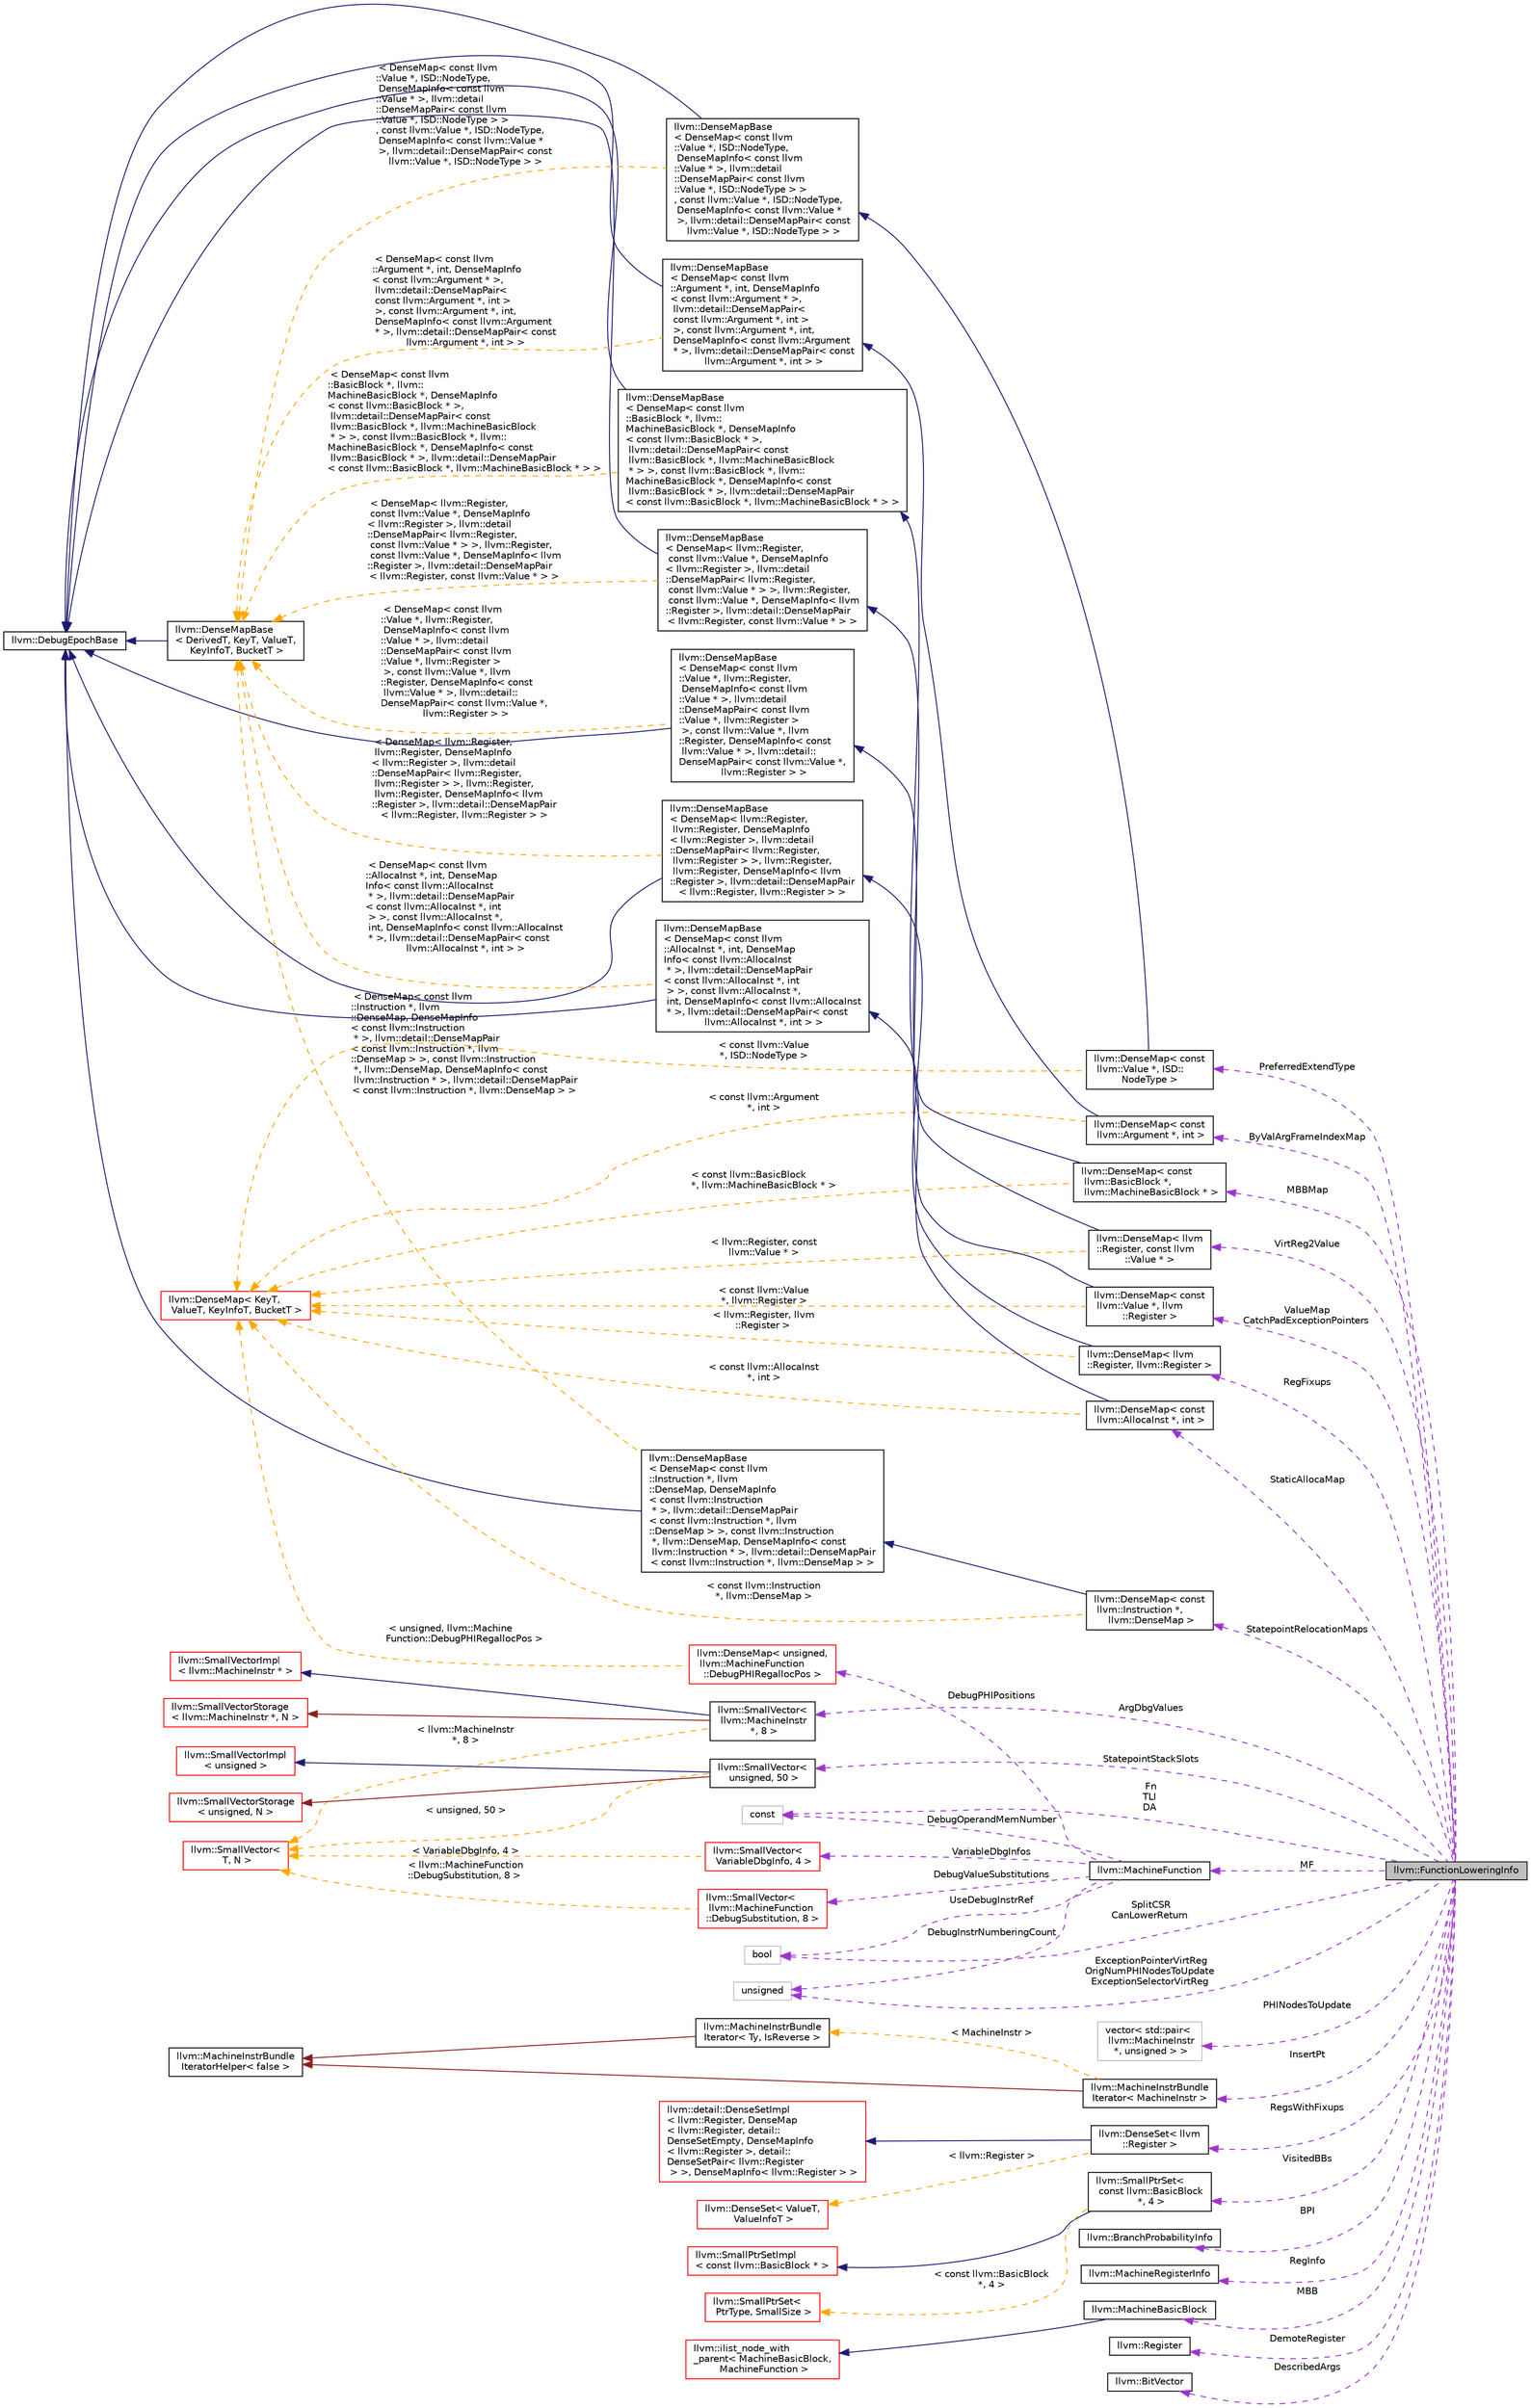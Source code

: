 digraph "llvm::FunctionLoweringInfo"
{
 // LATEX_PDF_SIZE
  bgcolor="transparent";
  edge [fontname="Helvetica",fontsize="10",labelfontname="Helvetica",labelfontsize="10"];
  node [fontname="Helvetica",fontsize="10",shape=record];
  rankdir="LR";
  Node1 [label="llvm::FunctionLoweringInfo",height=0.2,width=0.4,color="black", fillcolor="grey75", style="filled", fontcolor="black",tooltip="FunctionLoweringInfo - This contains information that is global to a function that is used when lower..."];
  Node2 -> Node1 [dir="back",color="darkorchid3",fontsize="10",style="dashed",label=" VirtReg2Value" ,fontname="Helvetica"];
  Node2 [label="llvm::DenseMap\< llvm\l::Register, const llvm\l::Value * \>",height=0.2,width=0.4,color="black",URL="$classllvm_1_1DenseMap.html",tooltip=" "];
  Node3 -> Node2 [dir="back",color="midnightblue",fontsize="10",style="solid",fontname="Helvetica"];
  Node3 [label="llvm::DenseMapBase\l\< DenseMap\< llvm::Register,\l const llvm::Value *, DenseMapInfo\l\< llvm::Register \>, llvm::detail\l::DenseMapPair\< llvm::Register,\l const llvm::Value * \> \>, llvm::Register,\l const llvm::Value *, DenseMapInfo\< llvm\l::Register \>, llvm::detail::DenseMapPair\l\< llvm::Register, const llvm::Value * \> \>",height=0.2,width=0.4,color="black",URL="$classllvm_1_1DenseMapBase.html",tooltip=" "];
  Node4 -> Node3 [dir="back",color="midnightblue",fontsize="10",style="solid",fontname="Helvetica"];
  Node4 [label="llvm::DebugEpochBase",height=0.2,width=0.4,color="black",URL="$classllvm_1_1DebugEpochBase.html",tooltip="A base class for data structure classes wishing to make iterators (\"handles\") pointing into themselve..."];
  Node5 -> Node3 [dir="back",color="orange",fontsize="10",style="dashed",label=" \< DenseMap\< llvm::Register,\l const llvm::Value *, DenseMapInfo\l\< llvm::Register \>, llvm::detail\l::DenseMapPair\< llvm::Register,\l const llvm::Value * \> \>, llvm::Register,\l const llvm::Value *, DenseMapInfo\< llvm\l::Register \>, llvm::detail::DenseMapPair\l\< llvm::Register, const llvm::Value * \> \>" ,fontname="Helvetica"];
  Node5 [label="llvm::DenseMapBase\l\< DerivedT, KeyT, ValueT,\l KeyInfoT, BucketT \>",height=0.2,width=0.4,color="black",URL="$classllvm_1_1DenseMapBase.html",tooltip=" "];
  Node4 -> Node5 [dir="back",color="midnightblue",fontsize="10",style="solid",fontname="Helvetica"];
  Node6 -> Node2 [dir="back",color="orange",fontsize="10",style="dashed",label=" \< llvm::Register, const\l llvm::Value * \>" ,fontname="Helvetica"];
  Node6 [label="llvm::DenseMap\< KeyT,\l ValueT, KeyInfoT, BucketT \>",height=0.2,width=0.4,color="red",URL="$classllvm_1_1DenseMap.html",tooltip=" "];
  Node8 -> Node1 [dir="back",color="darkorchid3",fontsize="10",style="dashed",label=" MF" ,fontname="Helvetica"];
  Node8 [label="llvm::MachineFunction",height=0.2,width=0.4,color="black",URL="$classllvm_1_1MachineFunction.html",tooltip=" "];
  Node9 -> Node8 [dir="back",color="darkorchid3",fontsize="10",style="dashed",label=" DebugValueSubstitutions" ,fontname="Helvetica"];
  Node9 [label="llvm::SmallVector\<\l llvm::MachineFunction\l::DebugSubstitution, 8 \>",height=0.2,width=0.4,color="red",URL="$classllvm_1_1SmallVector.html",tooltip=" "];
  Node15 -> Node9 [dir="back",color="orange",fontsize="10",style="dashed",label=" \< llvm::MachineFunction\l::DebugSubstitution, 8 \>" ,fontname="Helvetica"];
  Node15 [label="llvm::SmallVector\<\l T, N \>",height=0.2,width=0.4,color="red",URL="$classllvm_1_1SmallVector.html",tooltip="This is a 'vector' (really, a variable-sized array), optimized for the case when the array is small."];
  Node17 -> Node8 [dir="back",color="darkorchid3",fontsize="10",style="dashed",label=" DebugPHIPositions" ,fontname="Helvetica"];
  Node17 [label="llvm::DenseMap\< unsigned,\l llvm::MachineFunction\l::DebugPHIRegallocPos \>",height=0.2,width=0.4,color="red",URL="$classllvm_1_1DenseMap.html",tooltip=" "];
  Node6 -> Node17 [dir="back",color="orange",fontsize="10",style="dashed",label=" \< unsigned, llvm::Machine\lFunction::DebugPHIRegallocPos \>" ,fontname="Helvetica"];
  Node19 -> Node8 [dir="back",color="darkorchid3",fontsize="10",style="dashed",label=" UseDebugInstrRef" ,fontname="Helvetica"];
  Node19 [label="bool",height=0.2,width=0.4,color="grey75",tooltip=" "];
  Node20 -> Node8 [dir="back",color="darkorchid3",fontsize="10",style="dashed",label=" DebugOperandMemNumber" ,fontname="Helvetica"];
  Node20 [label="const",height=0.2,width=0.4,color="grey75",tooltip=" "];
  Node21 -> Node8 [dir="back",color="darkorchid3",fontsize="10",style="dashed",label=" DebugInstrNumberingCount" ,fontname="Helvetica"];
  Node21 [label="unsigned",height=0.2,width=0.4,color="grey75",tooltip=" "];
  Node22 -> Node8 [dir="back",color="darkorchid3",fontsize="10",style="dashed",label=" VariableDbgInfos" ,fontname="Helvetica"];
  Node22 [label="llvm::SmallVector\<\l VariableDbgInfo, 4 \>",height=0.2,width=0.4,color="red",URL="$classllvm_1_1SmallVector.html",tooltip=" "];
  Node15 -> Node22 [dir="back",color="orange",fontsize="10",style="dashed",label=" \< VariableDbgInfo, 4 \>" ,fontname="Helvetica"];
  Node25 -> Node1 [dir="back",color="darkorchid3",fontsize="10",style="dashed",label=" PHINodesToUpdate" ,fontname="Helvetica"];
  Node25 [label="vector\< std::pair\<\l llvm::MachineInstr\l *, unsigned \> \>",height=0.2,width=0.4,color="grey75",tooltip=" "];
  Node26 -> Node1 [dir="back",color="darkorchid3",fontsize="10",style="dashed",label=" PreferredExtendType" ,fontname="Helvetica"];
  Node26 [label="llvm::DenseMap\< const\l llvm::Value *, ISD::\lNodeType \>",height=0.2,width=0.4,color="black",URL="$classllvm_1_1DenseMap.html",tooltip=" "];
  Node27 -> Node26 [dir="back",color="midnightblue",fontsize="10",style="solid",fontname="Helvetica"];
  Node27 [label="llvm::DenseMapBase\l\< DenseMap\< const llvm\l::Value *, ISD::NodeType,\l DenseMapInfo\< const llvm\l::Value * \>, llvm::detail\l::DenseMapPair\< const llvm\l::Value *, ISD::NodeType \> \>\l, const llvm::Value *, ISD::NodeType,\l DenseMapInfo\< const llvm::Value *\l \>, llvm::detail::DenseMapPair\< const\l llvm::Value *, ISD::NodeType \> \>",height=0.2,width=0.4,color="black",URL="$classllvm_1_1DenseMapBase.html",tooltip=" "];
  Node4 -> Node27 [dir="back",color="midnightblue",fontsize="10",style="solid",fontname="Helvetica"];
  Node5 -> Node27 [dir="back",color="orange",fontsize="10",style="dashed",label=" \< DenseMap\< const llvm\l::Value *, ISD::NodeType,\l DenseMapInfo\< const llvm\l::Value * \>, llvm::detail\l::DenseMapPair\< const llvm\l::Value *, ISD::NodeType \> \>\l, const llvm::Value *, ISD::NodeType,\l DenseMapInfo\< const llvm::Value *\l \>, llvm::detail::DenseMapPair\< const\l llvm::Value *, ISD::NodeType \> \>" ,fontname="Helvetica"];
  Node6 -> Node26 [dir="back",color="orange",fontsize="10",style="dashed",label=" \< const llvm::Value\l *, ISD::NodeType \>" ,fontname="Helvetica"];
  Node28 -> Node1 [dir="back",color="darkorchid3",fontsize="10",style="dashed",label=" InsertPt" ,fontname="Helvetica"];
  Node28 [label="llvm::MachineInstrBundle\lIterator\< MachineInstr \>",height=0.2,width=0.4,color="black",URL="$classllvm_1_1MachineInstrBundleIterator.html",tooltip=" "];
  Node29 -> Node28 [dir="back",color="firebrick4",fontsize="10",style="solid",fontname="Helvetica"];
  Node29 [label="llvm::MachineInstrBundle\lIteratorHelper\< false \>",height=0.2,width=0.4,color="black",URL="$structllvm_1_1MachineInstrBundleIteratorHelper_3_01false_01_4.html",tooltip=" "];
  Node30 -> Node28 [dir="back",color="orange",fontsize="10",style="dashed",label=" \< MachineInstr \>" ,fontname="Helvetica"];
  Node30 [label="llvm::MachineInstrBundle\lIterator\< Ty, IsReverse \>",height=0.2,width=0.4,color="black",URL="$classllvm_1_1MachineInstrBundleIterator.html",tooltip="MachineBasicBlock iterator that automatically skips over MIs that are inside bundles (i...."];
  Node29 -> Node30 [dir="back",color="firebrick4",fontsize="10",style="solid",fontname="Helvetica"];
  Node31 -> Node1 [dir="back",color="darkorchid3",fontsize="10",style="dashed",label=" ByValArgFrameIndexMap" ,fontname="Helvetica"];
  Node31 [label="llvm::DenseMap\< const\l llvm::Argument *, int \>",height=0.2,width=0.4,color="black",URL="$classllvm_1_1DenseMap.html",tooltip=" "];
  Node32 -> Node31 [dir="back",color="midnightblue",fontsize="10",style="solid",fontname="Helvetica"];
  Node32 [label="llvm::DenseMapBase\l\< DenseMap\< const llvm\l::Argument *, int, DenseMapInfo\l\< const llvm::Argument * \>,\l llvm::detail::DenseMapPair\<\l const llvm::Argument *, int \>\l \>, const llvm::Argument *, int,\l DenseMapInfo\< const llvm::Argument\l * \>, llvm::detail::DenseMapPair\< const\l llvm::Argument *, int \> \>",height=0.2,width=0.4,color="black",URL="$classllvm_1_1DenseMapBase.html",tooltip=" "];
  Node4 -> Node32 [dir="back",color="midnightblue",fontsize="10",style="solid",fontname="Helvetica"];
  Node5 -> Node32 [dir="back",color="orange",fontsize="10",style="dashed",label=" \< DenseMap\< const llvm\l::Argument *, int, DenseMapInfo\l\< const llvm::Argument * \>,\l llvm::detail::DenseMapPair\<\l const llvm::Argument *, int \>\l \>, const llvm::Argument *, int,\l DenseMapInfo\< const llvm::Argument\l * \>, llvm::detail::DenseMapPair\< const\l llvm::Argument *, int \> \>" ,fontname="Helvetica"];
  Node6 -> Node31 [dir="back",color="orange",fontsize="10",style="dashed",label=" \< const llvm::Argument\l *, int \>" ,fontname="Helvetica"];
  Node33 -> Node1 [dir="back",color="darkorchid3",fontsize="10",style="dashed",label=" ValueMap\nCatchPadExceptionPointers" ,fontname="Helvetica"];
  Node33 [label="llvm::DenseMap\< const\l llvm::Value *, llvm\l::Register \>",height=0.2,width=0.4,color="black",URL="$classllvm_1_1DenseMap.html",tooltip=" "];
  Node34 -> Node33 [dir="back",color="midnightblue",fontsize="10",style="solid",fontname="Helvetica"];
  Node34 [label="llvm::DenseMapBase\l\< DenseMap\< const llvm\l::Value *, llvm::Register,\l DenseMapInfo\< const llvm\l::Value * \>, llvm::detail\l::DenseMapPair\< const llvm\l::Value *, llvm::Register \>\l \>, const llvm::Value *, llvm\l::Register, DenseMapInfo\< const\l llvm::Value * \>, llvm::detail::\lDenseMapPair\< const llvm::Value *,\l llvm::Register \> \>",height=0.2,width=0.4,color="black",URL="$classllvm_1_1DenseMapBase.html",tooltip=" "];
  Node4 -> Node34 [dir="back",color="midnightblue",fontsize="10",style="solid",fontname="Helvetica"];
  Node5 -> Node34 [dir="back",color="orange",fontsize="10",style="dashed",label=" \< DenseMap\< const llvm\l::Value *, llvm::Register,\l DenseMapInfo\< const llvm\l::Value * \>, llvm::detail\l::DenseMapPair\< const llvm\l::Value *, llvm::Register \>\l \>, const llvm::Value *, llvm\l::Register, DenseMapInfo\< const\l llvm::Value * \>, llvm::detail::\lDenseMapPair\< const llvm::Value *,\l llvm::Register \> \>" ,fontname="Helvetica"];
  Node6 -> Node33 [dir="back",color="orange",fontsize="10",style="dashed",label=" \< const llvm::Value\l *, llvm::Register \>" ,fontname="Helvetica"];
  Node35 -> Node1 [dir="back",color="darkorchid3",fontsize="10",style="dashed",label=" RegsWithFixups" ,fontname="Helvetica"];
  Node35 [label="llvm::DenseSet\< llvm\l::Register \>",height=0.2,width=0.4,color="black",URL="$classllvm_1_1DenseSet.html",tooltip=" "];
  Node36 -> Node35 [dir="back",color="midnightblue",fontsize="10",style="solid",fontname="Helvetica"];
  Node36 [label="llvm::detail::DenseSetImpl\l\< llvm::Register, DenseMap\l\< llvm::Register, detail::\lDenseSetEmpty, DenseMapInfo\l\< llvm::Register \>, detail::\lDenseSetPair\< llvm::Register\l \> \>, DenseMapInfo\< llvm::Register \> \>",height=0.2,width=0.4,color="red",URL="$classllvm_1_1detail_1_1DenseSetImpl.html",tooltip=" "];
  Node38 -> Node35 [dir="back",color="orange",fontsize="10",style="dashed",label=" \< llvm::Register \>" ,fontname="Helvetica"];
  Node38 [label="llvm::DenseSet\< ValueT,\l ValueInfoT \>",height=0.2,width=0.4,color="red",URL="$classllvm_1_1DenseSet.html",tooltip="Implements a dense probed hash-table based set."];
  Node40 -> Node1 [dir="back",color="darkorchid3",fontsize="10",style="dashed",label=" ArgDbgValues" ,fontname="Helvetica"];
  Node40 [label="llvm::SmallVector\<\l llvm::MachineInstr\l *, 8 \>",height=0.2,width=0.4,color="black",URL="$classllvm_1_1SmallVector.html",tooltip=" "];
  Node41 -> Node40 [dir="back",color="midnightblue",fontsize="10",style="solid",fontname="Helvetica"];
  Node41 [label="llvm::SmallVectorImpl\l\< llvm::MachineInstr * \>",height=0.2,width=0.4,color="red",URL="$classllvm_1_1SmallVectorImpl.html",tooltip=" "];
  Node42 -> Node40 [dir="back",color="firebrick4",fontsize="10",style="solid",fontname="Helvetica"];
  Node42 [label="llvm::SmallVectorStorage\l\< llvm::MachineInstr *, N \>",height=0.2,width=0.4,color="red",URL="$structllvm_1_1SmallVectorStorage.html",tooltip=" "];
  Node15 -> Node40 [dir="back",color="orange",fontsize="10",style="dashed",label=" \< llvm::MachineInstr\l *, 8 \>" ,fontname="Helvetica"];
  Node43 -> Node1 [dir="back",color="darkorchid3",fontsize="10",style="dashed",label=" StaticAllocaMap" ,fontname="Helvetica"];
  Node43 [label="llvm::DenseMap\< const\l llvm::AllocaInst *, int \>",height=0.2,width=0.4,color="black",URL="$classllvm_1_1DenseMap.html",tooltip=" "];
  Node44 -> Node43 [dir="back",color="midnightblue",fontsize="10",style="solid",fontname="Helvetica"];
  Node44 [label="llvm::DenseMapBase\l\< DenseMap\< const llvm\l::AllocaInst *, int, DenseMap\lInfo\< const llvm::AllocaInst\l * \>, llvm::detail::DenseMapPair\l\< const llvm::AllocaInst *, int\l \> \>, const llvm::AllocaInst *,\l int, DenseMapInfo\< const llvm::AllocaInst\l * \>, llvm::detail::DenseMapPair\< const\l llvm::AllocaInst *, int \> \>",height=0.2,width=0.4,color="black",URL="$classllvm_1_1DenseMapBase.html",tooltip=" "];
  Node4 -> Node44 [dir="back",color="midnightblue",fontsize="10",style="solid",fontname="Helvetica"];
  Node5 -> Node44 [dir="back",color="orange",fontsize="10",style="dashed",label=" \< DenseMap\< const llvm\l::AllocaInst *, int, DenseMap\lInfo\< const llvm::AllocaInst\l * \>, llvm::detail::DenseMapPair\l\< const llvm::AllocaInst *, int\l \> \>, const llvm::AllocaInst *,\l int, DenseMapInfo\< const llvm::AllocaInst\l * \>, llvm::detail::DenseMapPair\< const\l llvm::AllocaInst *, int \> \>" ,fontname="Helvetica"];
  Node6 -> Node43 [dir="back",color="orange",fontsize="10",style="dashed",label=" \< const llvm::AllocaInst\l *, int \>" ,fontname="Helvetica"];
  Node45 -> Node1 [dir="back",color="darkorchid3",fontsize="10",style="dashed",label=" MBBMap" ,fontname="Helvetica"];
  Node45 [label="llvm::DenseMap\< const\l llvm::BasicBlock *,\l llvm::MachineBasicBlock * \>",height=0.2,width=0.4,color="black",URL="$classllvm_1_1DenseMap.html",tooltip=" "];
  Node46 -> Node45 [dir="back",color="midnightblue",fontsize="10",style="solid",fontname="Helvetica"];
  Node46 [label="llvm::DenseMapBase\l\< DenseMap\< const llvm\l::BasicBlock *, llvm::\lMachineBasicBlock *, DenseMapInfo\l\< const llvm::BasicBlock * \>,\l llvm::detail::DenseMapPair\< const\l llvm::BasicBlock *, llvm::MachineBasicBlock\l * \> \>, const llvm::BasicBlock *, llvm::\lMachineBasicBlock *, DenseMapInfo\< const\l llvm::BasicBlock * \>, llvm::detail::DenseMapPair\l\< const llvm::BasicBlock *, llvm::MachineBasicBlock * \> \>",height=0.2,width=0.4,color="black",URL="$classllvm_1_1DenseMapBase.html",tooltip=" "];
  Node4 -> Node46 [dir="back",color="midnightblue",fontsize="10",style="solid",fontname="Helvetica"];
  Node5 -> Node46 [dir="back",color="orange",fontsize="10",style="dashed",label=" \< DenseMap\< const llvm\l::BasicBlock *, llvm::\lMachineBasicBlock *, DenseMapInfo\l\< const llvm::BasicBlock * \>,\l llvm::detail::DenseMapPair\< const\l llvm::BasicBlock *, llvm::MachineBasicBlock\l * \> \>, const llvm::BasicBlock *, llvm::\lMachineBasicBlock *, DenseMapInfo\< const\l llvm::BasicBlock * \>, llvm::detail::DenseMapPair\l\< const llvm::BasicBlock *, llvm::MachineBasicBlock * \> \>" ,fontname="Helvetica"];
  Node6 -> Node45 [dir="back",color="orange",fontsize="10",style="dashed",label=" \< const llvm::BasicBlock\l *, llvm::MachineBasicBlock * \>" ,fontname="Helvetica"];
  Node47 -> Node1 [dir="back",color="darkorchid3",fontsize="10",style="dashed",label=" StatepointStackSlots" ,fontname="Helvetica"];
  Node47 [label="llvm::SmallVector\<\l unsigned, 50 \>",height=0.2,width=0.4,color="black",URL="$classllvm_1_1SmallVector.html",tooltip=" "];
  Node48 -> Node47 [dir="back",color="midnightblue",fontsize="10",style="solid",fontname="Helvetica"];
  Node48 [label="llvm::SmallVectorImpl\l\< unsigned \>",height=0.2,width=0.4,color="red",URL="$classllvm_1_1SmallVectorImpl.html",tooltip=" "];
  Node49 -> Node47 [dir="back",color="firebrick4",fontsize="10",style="solid",fontname="Helvetica"];
  Node49 [label="llvm::SmallVectorStorage\l\< unsigned, N \>",height=0.2,width=0.4,color="red",URL="$structllvm_1_1SmallVectorStorage.html",tooltip=" "];
  Node15 -> Node47 [dir="back",color="orange",fontsize="10",style="dashed",label=" \< unsigned, 50 \>" ,fontname="Helvetica"];
  Node50 -> Node1 [dir="back",color="darkorchid3",fontsize="10",style="dashed",label=" RegFixups" ,fontname="Helvetica"];
  Node50 [label="llvm::DenseMap\< llvm\l::Register, llvm::Register \>",height=0.2,width=0.4,color="black",URL="$classllvm_1_1DenseMap.html",tooltip=" "];
  Node51 -> Node50 [dir="back",color="midnightblue",fontsize="10",style="solid",fontname="Helvetica"];
  Node51 [label="llvm::DenseMapBase\l\< DenseMap\< llvm::Register,\l llvm::Register, DenseMapInfo\l\< llvm::Register \>, llvm::detail\l::DenseMapPair\< llvm::Register,\l llvm::Register \> \>, llvm::Register,\l llvm::Register, DenseMapInfo\< llvm\l::Register \>, llvm::detail::DenseMapPair\l\< llvm::Register, llvm::Register \> \>",height=0.2,width=0.4,color="black",URL="$classllvm_1_1DenseMapBase.html",tooltip=" "];
  Node4 -> Node51 [dir="back",color="midnightblue",fontsize="10",style="solid",fontname="Helvetica"];
  Node5 -> Node51 [dir="back",color="orange",fontsize="10",style="dashed",label=" \< DenseMap\< llvm::Register,\l llvm::Register, DenseMapInfo\l\< llvm::Register \>, llvm::detail\l::DenseMapPair\< llvm::Register,\l llvm::Register \> \>, llvm::Register,\l llvm::Register, DenseMapInfo\< llvm\l::Register \>, llvm::detail::DenseMapPair\l\< llvm::Register, llvm::Register \> \>" ,fontname="Helvetica"];
  Node6 -> Node50 [dir="back",color="orange",fontsize="10",style="dashed",label=" \< llvm::Register, llvm\l::Register \>" ,fontname="Helvetica"];
  Node52 -> Node1 [dir="back",color="darkorchid3",fontsize="10",style="dashed",label=" VisitedBBs" ,fontname="Helvetica"];
  Node52 [label="llvm::SmallPtrSet\<\l const llvm::BasicBlock\l *, 4 \>",height=0.2,width=0.4,color="black",URL="$classllvm_1_1SmallPtrSet.html",tooltip=" "];
  Node53 -> Node52 [dir="back",color="midnightblue",fontsize="10",style="solid",fontname="Helvetica"];
  Node53 [label="llvm::SmallPtrSetImpl\l\< const llvm::BasicBlock * \>",height=0.2,width=0.4,color="red",URL="$classllvm_1_1SmallPtrSetImpl.html",tooltip=" "];
  Node56 -> Node52 [dir="back",color="orange",fontsize="10",style="dashed",label=" \< const llvm::BasicBlock\l *, 4 \>" ,fontname="Helvetica"];
  Node56 [label="llvm::SmallPtrSet\<\l PtrType, SmallSize \>",height=0.2,width=0.4,color="red",URL="$classllvm_1_1SmallPtrSet.html",tooltip="SmallPtrSet - This class implements a set which is optimized for holding SmallSize or less elements."];
  Node19 -> Node1 [dir="back",color="darkorchid3",fontsize="10",style="dashed",label=" SplitCSR\nCanLowerReturn" ,fontname="Helvetica"];
  Node57 -> Node1 [dir="back",color="darkorchid3",fontsize="10",style="dashed",label=" BPI" ,fontname="Helvetica"];
  Node57 [label="llvm::BranchProbabilityInfo",height=0.2,width=0.4,color="black",URL="$classllvm_1_1BranchProbabilityInfo.html",tooltip="Analysis providing branch probability information."];
  Node58 -> Node1 [dir="back",color="darkorchid3",fontsize="10",style="dashed",label=" RegInfo" ,fontname="Helvetica"];
  Node58 [label="llvm::MachineRegisterInfo",height=0.2,width=0.4,color="black",URL="$classllvm_1_1MachineRegisterInfo.html",tooltip="MachineRegisterInfo - Keep track of information for virtual and physical registers,..."];
  Node59 -> Node1 [dir="back",color="darkorchid3",fontsize="10",style="dashed",label=" MBB" ,fontname="Helvetica"];
  Node59 [label="llvm::MachineBasicBlock",height=0.2,width=0.4,color="black",URL="$classllvm_1_1MachineBasicBlock.html",tooltip=" "];
  Node60 -> Node59 [dir="back",color="midnightblue",fontsize="10",style="solid",fontname="Helvetica"];
  Node60 [label="llvm::ilist_node_with\l_parent\< MachineBasicBlock,\l MachineFunction \>",height=0.2,width=0.4,color="red",URL="$classllvm_1_1ilist__node__with__parent.html",tooltip=" "];
  Node21 -> Node1 [dir="back",color="darkorchid3",fontsize="10",style="dashed",label=" ExceptionPointerVirtReg\nOrigNumPHINodesToUpdate\nExceptionSelectorVirtReg" ,fontname="Helvetica"];
  Node73 -> Node1 [dir="back",color="darkorchid3",fontsize="10",style="dashed",label=" StatepointRelocationMaps" ,fontname="Helvetica"];
  Node73 [label="llvm::DenseMap\< const\l llvm::Instruction *,\l llvm::DenseMap \>",height=0.2,width=0.4,color="black",URL="$classllvm_1_1DenseMap.html",tooltip=" "];
  Node74 -> Node73 [dir="back",color="midnightblue",fontsize="10",style="solid",fontname="Helvetica"];
  Node74 [label="llvm::DenseMapBase\l\< DenseMap\< const llvm\l::Instruction *, llvm\l::DenseMap, DenseMapInfo\l\< const llvm::Instruction\l * \>, llvm::detail::DenseMapPair\l\< const llvm::Instruction *, llvm\l::DenseMap \> \>, const llvm::Instruction\l *, llvm::DenseMap, DenseMapInfo\< const\l llvm::Instruction * \>, llvm::detail::DenseMapPair\l\< const llvm::Instruction *, llvm::DenseMap \> \>",height=0.2,width=0.4,color="black",URL="$classllvm_1_1DenseMapBase.html",tooltip=" "];
  Node4 -> Node74 [dir="back",color="midnightblue",fontsize="10",style="solid",fontname="Helvetica"];
  Node5 -> Node74 [dir="back",color="orange",fontsize="10",style="dashed",label=" \< DenseMap\< const llvm\l::Instruction *, llvm\l::DenseMap, DenseMapInfo\l\< const llvm::Instruction\l * \>, llvm::detail::DenseMapPair\l\< const llvm::Instruction *, llvm\l::DenseMap \> \>, const llvm::Instruction\l *, llvm::DenseMap, DenseMapInfo\< const\l llvm::Instruction * \>, llvm::detail::DenseMapPair\l\< const llvm::Instruction *, llvm::DenseMap \> \>" ,fontname="Helvetica"];
  Node6 -> Node73 [dir="back",color="orange",fontsize="10",style="dashed",label=" \< const llvm::Instruction\l *, llvm::DenseMap \>" ,fontname="Helvetica"];
  Node75 -> Node1 [dir="back",color="darkorchid3",fontsize="10",style="dashed",label=" DemoteRegister" ,fontname="Helvetica"];
  Node75 [label="llvm::Register",height=0.2,width=0.4,color="black",URL="$classllvm_1_1Register.html",tooltip="Wrapper class representing virtual and physical registers."];
  Node20 -> Node1 [dir="back",color="darkorchid3",fontsize="10",style="dashed",label=" Fn\nTLI\nDA" ,fontname="Helvetica"];
  Node76 -> Node1 [dir="back",color="darkorchid3",fontsize="10",style="dashed",label=" DescribedArgs" ,fontname="Helvetica"];
  Node76 [label="llvm::BitVector",height=0.2,width=0.4,color="black",URL="$classllvm_1_1BitVector.html",tooltip=" "];
}
